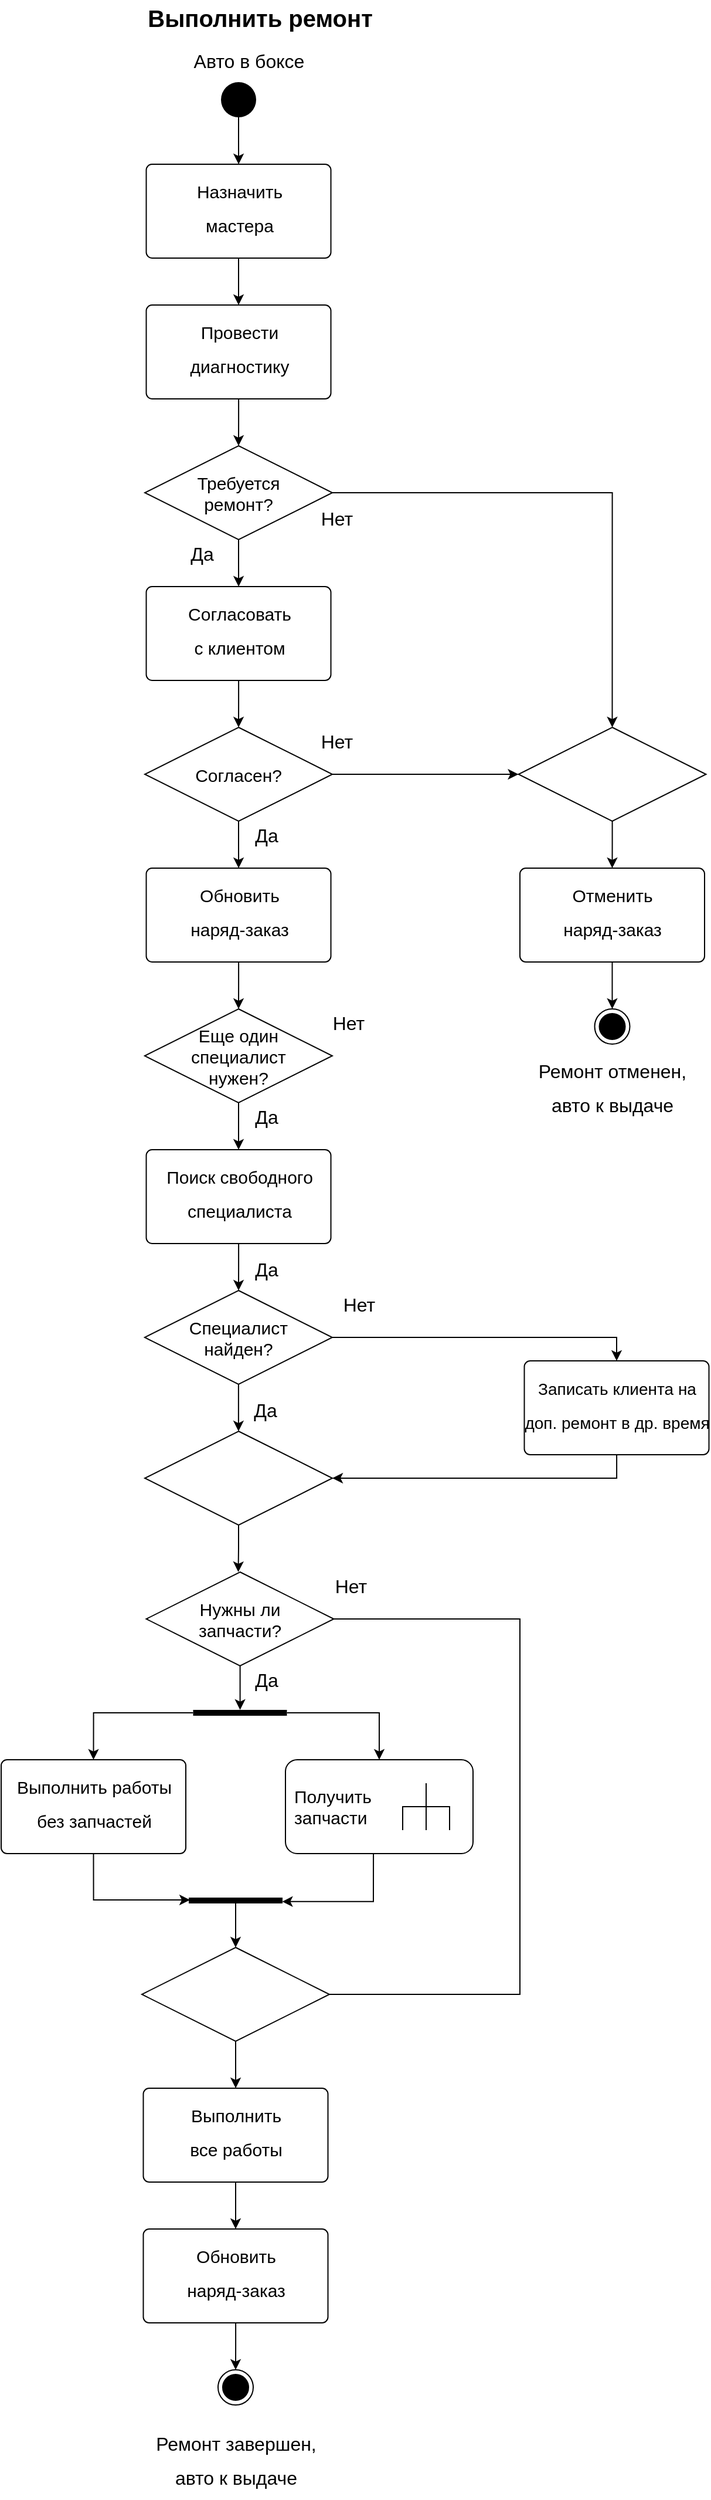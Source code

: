 <mxfile version="21.3.7" type="device" pages="2">
  <diagram id="c_90KzY8_qXQMTT_TNEH" name="Ремонт авто">
    <mxGraphModel dx="3545" dy="2050" grid="1" gridSize="10" guides="1" tooltips="1" connect="1" arrows="1" fold="1" page="1" pageScale="1" pageWidth="3300" pageHeight="4681" math="0" shadow="0">
      <root>
        <mxCell id="0" />
        <mxCell id="1" parent="0" />
        <mxCell id="Zo6Dcq2romvBIZxWJxx2-1" value="&lt;font style=&quot;font-size: 20px;&quot;&gt;Выполнить ремонт&lt;/font&gt;" style="text;html=1;strokeColor=none;fillColor=none;align=center;verticalAlign=middle;whiteSpace=wrap;rounded=0;fontSize=20;fontStyle=1" parent="1" vertex="1">
          <mxGeometry x="1021.26" y="300" width="280" height="30" as="geometry" />
        </mxCell>
        <mxCell id="Zo6Dcq2romvBIZxWJxx2-6" style="edgeStyle=orthogonalEdgeStyle;rounded=0;orthogonalLoop=1;jettySize=auto;html=1;fontSize=24;" parent="1" source="Zo6Dcq2romvBIZxWJxx2-2" target="Zo6Dcq2romvBIZxWJxx2-5" edge="1">
          <mxGeometry relative="1" as="geometry" />
        </mxCell>
        <mxCell id="Zo6Dcq2romvBIZxWJxx2-2" value="" style="ellipse;fillColor=#000000;strokeColor=none;fontSize=25;" parent="1" vertex="1">
          <mxGeometry x="1127.51" y="370" width="30" height="30" as="geometry" />
        </mxCell>
        <mxCell id="Zo6Dcq2romvBIZxWJxx2-4" value="&lt;font style=&quot;font-size: 16px;&quot;&gt;Авто в боксе&lt;/font&gt;" style="text;html=1;align=center;verticalAlign=middle;resizable=0;points=[];autosize=1;strokeColor=none;fillColor=none;fontSize=24;" parent="1" vertex="1">
          <mxGeometry x="1091.26" y="330" width="120" height="40" as="geometry" />
        </mxCell>
        <mxCell id="usaS5-itCKInv1tCcaQY-3" value="" style="edgeStyle=orthogonalEdgeStyle;rounded=0;orthogonalLoop=1;jettySize=auto;html=1;" edge="1" parent="1" source="Zo6Dcq2romvBIZxWJxx2-5" target="usaS5-itCKInv1tCcaQY-1">
          <mxGeometry relative="1" as="geometry" />
        </mxCell>
        <mxCell id="Zo6Dcq2romvBIZxWJxx2-5" value="&lt;font style=&quot;font-size: 15px&quot;&gt;Назначить &lt;br&gt;мастера&lt;/font&gt;" style="html=1;align=center;verticalAlign=top;rounded=1;absoluteArcSize=1;arcSize=10;dashed=0;fontSize=24;" parent="1" vertex="1">
          <mxGeometry x="1063.76" y="440" width="157.5" height="80" as="geometry" />
        </mxCell>
        <mxCell id="usaS5-itCKInv1tCcaQY-7" value="" style="edgeStyle=orthogonalEdgeStyle;rounded=0;orthogonalLoop=1;jettySize=auto;html=1;" edge="1" parent="1" source="Zo6Dcq2romvBIZxWJxx2-9" target="usaS5-itCKInv1tCcaQY-4">
          <mxGeometry relative="1" as="geometry" />
        </mxCell>
        <mxCell id="usaS5-itCKInv1tCcaQY-62" style="edgeStyle=orthogonalEdgeStyle;rounded=0;orthogonalLoop=1;jettySize=auto;html=1;entryX=0.5;entryY=0;entryDx=0;entryDy=0;" edge="1" parent="1" source="Zo6Dcq2romvBIZxWJxx2-9" target="usaS5-itCKInv1tCcaQY-57">
          <mxGeometry relative="1" as="geometry" />
        </mxCell>
        <mxCell id="Zo6Dcq2romvBIZxWJxx2-9" value="Требуется &#xa;ремонт?" style="rhombus;fontSize=15;" parent="1" vertex="1">
          <mxGeometry x="1062.51" y="680" width="160" height="80" as="geometry" />
        </mxCell>
        <mxCell id="Zo6Dcq2romvBIZxWJxx2-40" style="edgeStyle=orthogonalEdgeStyle;rounded=0;orthogonalLoop=1;jettySize=auto;html=1;entryX=0;entryY=0.5;entryDx=0;entryDy=0;fontSize=15;" parent="1" target="Zo6Dcq2romvBIZxWJxx2-37" edge="1">
          <mxGeometry relative="1" as="geometry">
            <Array as="points">
              <mxPoint x="460" y="1530" />
              <mxPoint x="460" y="1760" />
            </Array>
            <mxPoint x="555" y="1530" as="sourcePoint" />
          </mxGeometry>
        </mxCell>
        <mxCell id="usaS5-itCKInv1tCcaQY-6" value="" style="edgeStyle=orthogonalEdgeStyle;rounded=0;orthogonalLoop=1;jettySize=auto;html=1;" edge="1" parent="1" source="usaS5-itCKInv1tCcaQY-1" target="Zo6Dcq2romvBIZxWJxx2-9">
          <mxGeometry relative="1" as="geometry" />
        </mxCell>
        <mxCell id="usaS5-itCKInv1tCcaQY-1" value="&lt;span style=&quot;font-size: 15px;&quot;&gt;Провести &lt;br&gt;диагностику&lt;/span&gt;" style="html=1;align=center;verticalAlign=top;rounded=1;absoluteArcSize=1;arcSize=10;dashed=0;fontSize=24;" vertex="1" parent="1">
          <mxGeometry x="1063.76" y="560" width="157.5" height="80" as="geometry" />
        </mxCell>
        <mxCell id="usaS5-itCKInv1tCcaQY-9" value="" style="edgeStyle=orthogonalEdgeStyle;rounded=0;orthogonalLoop=1;jettySize=auto;html=1;" edge="1" parent="1" source="usaS5-itCKInv1tCcaQY-4" target="usaS5-itCKInv1tCcaQY-8">
          <mxGeometry relative="1" as="geometry" />
        </mxCell>
        <mxCell id="usaS5-itCKInv1tCcaQY-4" value="&lt;span style=&quot;font-size: 15px;&quot;&gt;Согласовать &lt;br&gt;с клиентом&lt;/span&gt;" style="html=1;align=center;verticalAlign=top;rounded=1;absoluteArcSize=1;arcSize=10;dashed=0;fontSize=24;" vertex="1" parent="1">
          <mxGeometry x="1063.76" y="800" width="157.5" height="80" as="geometry" />
        </mxCell>
        <mxCell id="usaS5-itCKInv1tCcaQY-15" value="" style="edgeStyle=orthogonalEdgeStyle;rounded=0;orthogonalLoop=1;jettySize=auto;html=1;" edge="1" parent="1" source="usaS5-itCKInv1tCcaQY-8" target="usaS5-itCKInv1tCcaQY-10">
          <mxGeometry relative="1" as="geometry" />
        </mxCell>
        <mxCell id="usaS5-itCKInv1tCcaQY-60" style="edgeStyle=orthogonalEdgeStyle;rounded=0;orthogonalLoop=1;jettySize=auto;html=1;entryX=0;entryY=0.5;entryDx=0;entryDy=0;" edge="1" parent="1" source="usaS5-itCKInv1tCcaQY-8" target="usaS5-itCKInv1tCcaQY-57">
          <mxGeometry relative="1" as="geometry" />
        </mxCell>
        <mxCell id="usaS5-itCKInv1tCcaQY-8" value="Согласен?" style="rhombus;fontSize=15;" vertex="1" parent="1">
          <mxGeometry x="1062.51" y="920" width="160" height="80" as="geometry" />
        </mxCell>
        <mxCell id="usaS5-itCKInv1tCcaQY-65" value="" style="edgeStyle=orthogonalEdgeStyle;rounded=0;orthogonalLoop=1;jettySize=auto;html=1;" edge="1" parent="1" source="usaS5-itCKInv1tCcaQY-10" target="usaS5-itCKInv1tCcaQY-64">
          <mxGeometry relative="1" as="geometry" />
        </mxCell>
        <mxCell id="usaS5-itCKInv1tCcaQY-10" value="&lt;span style=&quot;font-size: 15px;&quot;&gt;Обновить &lt;br&gt;наряд-заказ&lt;/span&gt;" style="html=1;align=center;verticalAlign=top;rounded=1;absoluteArcSize=1;arcSize=10;dashed=0;fontSize=24;" vertex="1" parent="1">
          <mxGeometry x="1063.76" y="1040" width="157.5" height="80" as="geometry" />
        </mxCell>
        <mxCell id="usaS5-itCKInv1tCcaQY-11" value="От" style="ellipse;html=1;shape=endState;fillColor=#000000;strokeColor=#000000;fontSize=15;" vertex="1" parent="1">
          <mxGeometry x="1446.26" y="1160" width="30" height="30" as="geometry" />
        </mxCell>
        <mxCell id="usaS5-itCKInv1tCcaQY-20" value="" style="edgeStyle=orthogonalEdgeStyle;rounded=0;orthogonalLoop=1;jettySize=auto;html=1;" edge="1" parent="1" source="usaS5-itCKInv1tCcaQY-17" target="usaS5-itCKInv1tCcaQY-19">
          <mxGeometry relative="1" as="geometry" />
        </mxCell>
        <mxCell id="usaS5-itCKInv1tCcaQY-49" style="edgeStyle=orthogonalEdgeStyle;rounded=0;orthogonalLoop=1;jettySize=auto;html=1;entryX=0;entryY=0.5;entryDx=0;entryDy=0;" edge="1" parent="1" source="usaS5-itCKInv1tCcaQY-17" target="usaS5-itCKInv1tCcaQY-47">
          <mxGeometry relative="1" as="geometry">
            <Array as="points">
              <mxPoint x="1382.5" y="1680" />
              <mxPoint x="1382.5" y="2000" />
            </Array>
          </mxGeometry>
        </mxCell>
        <mxCell id="usaS5-itCKInv1tCcaQY-17" value="Нужны ли &#xa;запчасти?" style="rhombus;fontSize=15;" vertex="1" parent="1">
          <mxGeometry x="1063.75" y="1640" width="160" height="80" as="geometry" />
        </mxCell>
        <mxCell id="usaS5-itCKInv1tCcaQY-24" style="edgeStyle=orthogonalEdgeStyle;rounded=0;orthogonalLoop=1;jettySize=auto;html=1;entryX=0.5;entryY=0;entryDx=0;entryDy=0;" edge="1" parent="1" source="usaS5-itCKInv1tCcaQY-19" target="usaS5-itCKInv1tCcaQY-21">
          <mxGeometry relative="1" as="geometry" />
        </mxCell>
        <mxCell id="usaS5-itCKInv1tCcaQY-28" style="edgeStyle=orthogonalEdgeStyle;rounded=0;orthogonalLoop=1;jettySize=auto;html=1;" edge="1" parent="1" source="usaS5-itCKInv1tCcaQY-19">
          <mxGeometry relative="1" as="geometry">
            <mxPoint x="1262.5" y="1800" as="targetPoint" />
            <Array as="points">
              <mxPoint x="1262.5" y="1760" />
            </Array>
          </mxGeometry>
        </mxCell>
        <mxCell id="usaS5-itCKInv1tCcaQY-19" value="" style="html=1;points=[];perimeter=orthogonalPerimeter;fillColor=#000000;strokeColor=none;fontSize=15;rotation=90;" vertex="1" parent="1">
          <mxGeometry x="1141.25" y="1720" width="5" height="80" as="geometry" />
        </mxCell>
        <mxCell id="usaS5-itCKInv1tCcaQY-30" style="edgeStyle=orthogonalEdgeStyle;rounded=0;orthogonalLoop=1;jettySize=auto;html=1;entryX=0.403;entryY=0.987;entryDx=0;entryDy=0;entryPerimeter=0;exitX=0.5;exitY=1;exitDx=0;exitDy=0;" edge="1" parent="1" source="usaS5-itCKInv1tCcaQY-21" target="usaS5-itCKInv1tCcaQY-29">
          <mxGeometry relative="1" as="geometry">
            <Array as="points">
              <mxPoint x="1018.56" y="1920" />
            </Array>
          </mxGeometry>
        </mxCell>
        <mxCell id="usaS5-itCKInv1tCcaQY-21" value="&lt;span style=&quot;font-size: 15px;&quot;&gt;Выполнить работы &lt;br&gt;без запчастей&lt;/span&gt;" style="html=1;align=center;verticalAlign=top;rounded=1;absoluteArcSize=1;arcSize=10;dashed=0;fontSize=24;" vertex="1" parent="1">
          <mxGeometry x="940.0" y="1800" width="157.5" height="80" as="geometry" />
        </mxCell>
        <mxCell id="usaS5-itCKInv1tCcaQY-31" style="edgeStyle=orthogonalEdgeStyle;rounded=0;orthogonalLoop=1;jettySize=auto;html=1;entryX=0.679;entryY=0.004;entryDx=0;entryDy=0;entryPerimeter=0;exitX=0.469;exitY=1.003;exitDx=0;exitDy=0;exitPerimeter=0;" edge="1" parent="1" target="usaS5-itCKInv1tCcaQY-29">
          <mxGeometry relative="1" as="geometry">
            <mxPoint x="1257.54" y="1880.24" as="sourcePoint" />
            <Array as="points">
              <mxPoint x="1257.5" y="1921" />
            </Array>
          </mxGeometry>
        </mxCell>
        <mxCell id="usaS5-itCKInv1tCcaQY-23" value="Получить &lt;br&gt;запчасти" style="shape=mxgraph.uml25.behaviorAction;html=1;rounded=1;absoluteArcSize=1;arcSize=10;align=left;spacingLeft=5;fontSize=15;" vertex="1" parent="1">
          <mxGeometry x="1182.5" y="1800" width="160" height="80" as="geometry" />
        </mxCell>
        <mxCell id="usaS5-itCKInv1tCcaQY-48" value="" style="edgeStyle=orthogonalEdgeStyle;rounded=0;orthogonalLoop=1;jettySize=auto;html=1;" edge="1" parent="1" source="usaS5-itCKInv1tCcaQY-29" target="usaS5-itCKInv1tCcaQY-47">
          <mxGeometry relative="1" as="geometry" />
        </mxCell>
        <mxCell id="usaS5-itCKInv1tCcaQY-29" value="" style="html=1;points=[];perimeter=orthogonalPerimeter;fillColor=#000000;strokeColor=none;fontSize=15;rotation=90;" vertex="1" parent="1">
          <mxGeometry x="1137.5" y="1880" width="5" height="80" as="geometry" />
        </mxCell>
        <mxCell id="usaS5-itCKInv1tCcaQY-35" value="" style="edgeStyle=orthogonalEdgeStyle;rounded=0;orthogonalLoop=1;jettySize=auto;html=1;" edge="1" parent="1" source="usaS5-itCKInv1tCcaQY-32" target="usaS5-itCKInv1tCcaQY-34">
          <mxGeometry relative="1" as="geometry" />
        </mxCell>
        <mxCell id="usaS5-itCKInv1tCcaQY-32" value="&lt;span style=&quot;font-size: 15px;&quot;&gt;Выполнить &lt;br&gt;все работы&lt;/span&gt;" style="html=1;align=center;verticalAlign=top;rounded=1;absoluteArcSize=1;arcSize=10;dashed=0;fontSize=24;" vertex="1" parent="1">
          <mxGeometry x="1061.25" y="2080" width="157.5" height="80" as="geometry" />
        </mxCell>
        <mxCell id="usaS5-itCKInv1tCcaQY-59" style="edgeStyle=orthogonalEdgeStyle;rounded=0;orthogonalLoop=1;jettySize=auto;html=1;entryX=0.5;entryY=0;entryDx=0;entryDy=0;" edge="1" parent="1" source="usaS5-itCKInv1tCcaQY-34" target="usaS5-itCKInv1tCcaQY-36">
          <mxGeometry relative="1" as="geometry" />
        </mxCell>
        <mxCell id="usaS5-itCKInv1tCcaQY-34" value="&lt;span style=&quot;font-size: 15px;&quot;&gt;Обновить &lt;br&gt;наряд-заказ&lt;/span&gt;" style="html=1;align=center;verticalAlign=top;rounded=1;absoluteArcSize=1;arcSize=10;dashed=0;fontSize=24;" vertex="1" parent="1">
          <mxGeometry x="1061.25" y="2200" width="157.5" height="80" as="geometry" />
        </mxCell>
        <mxCell id="usaS5-itCKInv1tCcaQY-36" value="" style="ellipse;html=1;shape=endState;fillColor=#000000;strokeColor=#000000;fontSize=15;" vertex="1" parent="1">
          <mxGeometry x="1125" y="2320" width="30" height="30" as="geometry" />
        </mxCell>
        <mxCell id="usaS5-itCKInv1tCcaQY-40" value="" style="edgeStyle=orthogonalEdgeStyle;rounded=0;orthogonalLoop=1;jettySize=auto;html=1;" edge="1" parent="1" source="usaS5-itCKInv1tCcaQY-38" target="usaS5-itCKInv1tCcaQY-11">
          <mxGeometry relative="1" as="geometry" />
        </mxCell>
        <mxCell id="usaS5-itCKInv1tCcaQY-38" value="&lt;span style=&quot;font-size: 15px;&quot;&gt;Отменить &lt;br&gt;наряд-заказ&lt;/span&gt;" style="html=1;align=center;verticalAlign=top;rounded=1;absoluteArcSize=1;arcSize=10;dashed=0;fontSize=24;" vertex="1" parent="1">
          <mxGeometry x="1382.51" y="1040" width="157.5" height="80" as="geometry" />
        </mxCell>
        <mxCell id="usaS5-itCKInv1tCcaQY-41" value="&lt;font style=&quot;font-size: 16px;&quot;&gt;Ремонт отменен, &lt;br&gt;авто к выдаче&lt;/font&gt;" style="text;html=1;align=center;verticalAlign=middle;resizable=0;points=[];autosize=1;strokeColor=none;fillColor=none;fontSize=24;" vertex="1" parent="1">
          <mxGeometry x="1386.26" y="1190" width="150" height="70" as="geometry" />
        </mxCell>
        <mxCell id="usaS5-itCKInv1tCcaQY-42" value="&lt;font style=&quot;font-size: 16px;&quot;&gt;Ремонт завершен, &lt;br&gt;авто к выдаче&lt;/font&gt;" style="text;html=1;align=center;verticalAlign=middle;resizable=0;points=[];autosize=1;strokeColor=none;fillColor=none;fontSize=24;" vertex="1" parent="1">
          <mxGeometry x="1060" y="2360" width="160" height="70" as="geometry" />
        </mxCell>
        <mxCell id="usaS5-itCKInv1tCcaQY-43" value="&lt;font style=&quot;font-size: 16px;&quot;&gt;Да&lt;/font&gt;" style="text;html=1;align=center;verticalAlign=middle;resizable=0;points=[];autosize=1;strokeColor=none;fillColor=none;fontSize=24;" vertex="1" parent="1">
          <mxGeometry x="1091.26" y="750" width="40" height="40" as="geometry" />
        </mxCell>
        <mxCell id="usaS5-itCKInv1tCcaQY-45" value="&lt;font style=&quot;font-size: 16px;&quot;&gt;Да&lt;/font&gt;" style="text;html=1;align=center;verticalAlign=middle;resizable=0;points=[];autosize=1;strokeColor=none;fillColor=none;fontSize=24;" vertex="1" parent="1">
          <mxGeometry x="1146.26" y="990" width="40" height="40" as="geometry" />
        </mxCell>
        <mxCell id="usaS5-itCKInv1tCcaQY-46" value="&lt;font style=&quot;font-size: 16px;&quot;&gt;Да&lt;/font&gt;" style="text;html=1;align=center;verticalAlign=middle;resizable=0;points=[];autosize=1;strokeColor=none;fillColor=none;fontSize=24;" vertex="1" parent="1">
          <mxGeometry x="1146.25" y="1710" width="40" height="40" as="geometry" />
        </mxCell>
        <mxCell id="usaS5-itCKInv1tCcaQY-53" value="" style="edgeStyle=orthogonalEdgeStyle;rounded=0;orthogonalLoop=1;jettySize=auto;html=1;" edge="1" parent="1" source="usaS5-itCKInv1tCcaQY-47" target="usaS5-itCKInv1tCcaQY-32">
          <mxGeometry relative="1" as="geometry" />
        </mxCell>
        <mxCell id="usaS5-itCKInv1tCcaQY-47" value="" style="rhombus;fontSize=15;" vertex="1" parent="1">
          <mxGeometry x="1060" y="1960" width="160" height="80" as="geometry" />
        </mxCell>
        <mxCell id="usaS5-itCKInv1tCcaQY-50" value="&lt;font style=&quot;font-size: 16px;&quot;&gt;Нет&lt;/font&gt;" style="text;html=1;align=center;verticalAlign=middle;resizable=0;points=[];autosize=1;strokeColor=none;fillColor=none;fontSize=24;" vertex="1" parent="1">
          <mxGeometry x="1201.26" y="720" width="50" height="40" as="geometry" />
        </mxCell>
        <mxCell id="usaS5-itCKInv1tCcaQY-51" value="&lt;font style=&quot;font-size: 16px;&quot;&gt;Нет&lt;/font&gt;" style="text;html=1;align=center;verticalAlign=middle;resizable=0;points=[];autosize=1;strokeColor=none;fillColor=none;fontSize=24;" vertex="1" parent="1">
          <mxGeometry x="1201.26" y="910" width="50" height="40" as="geometry" />
        </mxCell>
        <mxCell id="usaS5-itCKInv1tCcaQY-52" value="&lt;font style=&quot;font-size: 16px;&quot;&gt;Нет&lt;/font&gt;" style="text;html=1;align=center;verticalAlign=middle;resizable=0;points=[];autosize=1;strokeColor=none;fillColor=none;fontSize=24;" vertex="1" parent="1">
          <mxGeometry x="1212.5" y="1630" width="50" height="40" as="geometry" />
        </mxCell>
        <mxCell id="usaS5-itCKInv1tCcaQY-63" value="" style="edgeStyle=orthogonalEdgeStyle;rounded=0;orthogonalLoop=1;jettySize=auto;html=1;" edge="1" parent="1" source="usaS5-itCKInv1tCcaQY-57" target="usaS5-itCKInv1tCcaQY-38">
          <mxGeometry relative="1" as="geometry" />
        </mxCell>
        <mxCell id="usaS5-itCKInv1tCcaQY-57" value="" style="rhombus;fontSize=15;" vertex="1" parent="1">
          <mxGeometry x="1381.26" y="920" width="160" height="80" as="geometry" />
        </mxCell>
        <mxCell id="usaS5-itCKInv1tCcaQY-67" value="" style="edgeStyle=orthogonalEdgeStyle;rounded=0;orthogonalLoop=1;jettySize=auto;html=1;entryX=0.5;entryY=0;entryDx=0;entryDy=0;" edge="1" parent="1" source="usaS5-itCKInv1tCcaQY-64" target="usaS5-itCKInv1tCcaQY-70">
          <mxGeometry relative="1" as="geometry">
            <mxPoint x="1142.45" y="1280" as="targetPoint" />
          </mxGeometry>
        </mxCell>
        <mxCell id="usaS5-itCKInv1tCcaQY-64" value="Еще один &#xa;специалист &#xa;нужен?" style="rhombus;fontSize=15;" vertex="1" parent="1">
          <mxGeometry x="1062.45" y="1160" width="160" height="80" as="geometry" />
        </mxCell>
        <mxCell id="usaS5-itCKInv1tCcaQY-68" value="&lt;font style=&quot;font-size: 16px;&quot;&gt;Да&lt;/font&gt;" style="text;html=1;align=center;verticalAlign=middle;resizable=0;points=[];autosize=1;strokeColor=none;fillColor=none;fontSize=24;" vertex="1" parent="1">
          <mxGeometry x="1146.26" y="1230" width="40" height="40" as="geometry" />
        </mxCell>
        <mxCell id="usaS5-itCKInv1tCcaQY-69" value="&lt;font style=&quot;font-size: 16px;&quot;&gt;Нет&lt;/font&gt;" style="text;html=1;align=center;verticalAlign=middle;resizable=0;points=[];autosize=1;strokeColor=none;fillColor=none;fontSize=24;" vertex="1" parent="1">
          <mxGeometry x="1211.26" y="1150" width="50" height="40" as="geometry" />
        </mxCell>
        <mxCell id="usaS5-itCKInv1tCcaQY-73" value="" style="edgeStyle=orthogonalEdgeStyle;rounded=0;orthogonalLoop=1;jettySize=auto;html=1;" edge="1" parent="1" source="usaS5-itCKInv1tCcaQY-70" target="usaS5-itCKInv1tCcaQY-71">
          <mxGeometry relative="1" as="geometry" />
        </mxCell>
        <mxCell id="usaS5-itCKInv1tCcaQY-70" value="&lt;span style=&quot;font-size: 15px;&quot;&gt;Поиск свободного &lt;br&gt;специалиста&lt;/span&gt;" style="html=1;align=center;verticalAlign=top;rounded=1;absoluteArcSize=1;arcSize=10;dashed=0;fontSize=24;" vertex="1" parent="1">
          <mxGeometry x="1063.76" y="1280" width="157.5" height="80" as="geometry" />
        </mxCell>
        <mxCell id="usaS5-itCKInv1tCcaQY-82" value="" style="edgeStyle=orthogonalEdgeStyle;rounded=0;orthogonalLoop=1;jettySize=auto;html=1;" edge="1" parent="1" source="usaS5-itCKInv1tCcaQY-71" target="usaS5-itCKInv1tCcaQY-80">
          <mxGeometry relative="1" as="geometry" />
        </mxCell>
        <mxCell id="usaS5-itCKInv1tCcaQY-84" style="edgeStyle=orthogonalEdgeStyle;rounded=0;orthogonalLoop=1;jettySize=auto;html=1;entryX=0.5;entryY=0;entryDx=0;entryDy=0;" edge="1" parent="1" source="usaS5-itCKInv1tCcaQY-71" target="usaS5-itCKInv1tCcaQY-77">
          <mxGeometry relative="1" as="geometry" />
        </mxCell>
        <mxCell id="usaS5-itCKInv1tCcaQY-71" value="Специалист &#xa;найден?" style="rhombus;fontSize=15;" vertex="1" parent="1">
          <mxGeometry x="1062.45" y="1400" width="160" height="80" as="geometry" />
        </mxCell>
        <mxCell id="usaS5-itCKInv1tCcaQY-75" value="&lt;font style=&quot;font-size: 16px;&quot;&gt;Да&lt;/font&gt;" style="text;html=1;align=center;verticalAlign=middle;resizable=0;points=[];autosize=1;strokeColor=none;fillColor=none;fontSize=24;" vertex="1" parent="1">
          <mxGeometry x="1144.98" y="1480" width="40" height="40" as="geometry" />
        </mxCell>
        <mxCell id="usaS5-itCKInv1tCcaQY-76" value="&lt;font style=&quot;font-size: 16px;&quot;&gt;Да&lt;/font&gt;" style="text;html=1;align=center;verticalAlign=middle;resizable=0;points=[];autosize=1;strokeColor=none;fillColor=none;fontSize=24;" vertex="1" parent="1">
          <mxGeometry x="1146.26" y="1360" width="40" height="40" as="geometry" />
        </mxCell>
        <mxCell id="usaS5-itCKInv1tCcaQY-85" style="edgeStyle=orthogonalEdgeStyle;rounded=0;orthogonalLoop=1;jettySize=auto;html=1;entryX=1;entryY=0.5;entryDx=0;entryDy=0;" edge="1" parent="1" source="usaS5-itCKInv1tCcaQY-77" target="usaS5-itCKInv1tCcaQY-80">
          <mxGeometry relative="1" as="geometry">
            <Array as="points">
              <mxPoint x="1465.26" y="1560" />
            </Array>
          </mxGeometry>
        </mxCell>
        <mxCell id="usaS5-itCKInv1tCcaQY-77" value="&lt;span style=&quot;font-size: 14px;&quot;&gt;Записать клиента на &lt;br&gt;доп. ремонт в др. время&lt;/span&gt;" style="html=1;align=center;verticalAlign=top;rounded=1;absoluteArcSize=1;arcSize=10;dashed=0;fontSize=24;" vertex="1" parent="1">
          <mxGeometry x="1386.26" y="1460" width="157.5" height="80" as="geometry" />
        </mxCell>
        <mxCell id="usaS5-itCKInv1tCcaQY-79" value="&lt;font style=&quot;font-size: 16px;&quot;&gt;Нет&lt;/font&gt;" style="text;html=1;align=center;verticalAlign=middle;resizable=0;points=[];autosize=1;strokeColor=none;fillColor=none;fontSize=24;" vertex="1" parent="1">
          <mxGeometry x="1220" y="1390" width="50" height="40" as="geometry" />
        </mxCell>
        <mxCell id="usaS5-itCKInv1tCcaQY-83" value="" style="edgeStyle=orthogonalEdgeStyle;rounded=0;orthogonalLoop=1;jettySize=auto;html=1;" edge="1" parent="1" source="usaS5-itCKInv1tCcaQY-80">
          <mxGeometry relative="1" as="geometry">
            <mxPoint x="1142.26" y="1640" as="targetPoint" />
          </mxGeometry>
        </mxCell>
        <mxCell id="usaS5-itCKInv1tCcaQY-80" value="" style="rhombus;fontSize=15;" vertex="1" parent="1">
          <mxGeometry x="1062.51" y="1520" width="160" height="80" as="geometry" />
        </mxCell>
      </root>
    </mxGraphModel>
  </diagram>
  <diagram name="Запись на ремонт юрлицо" id="HEld1f4lCF_xm-M_g0at">
    <mxGraphModel dx="1418" dy="820" grid="1" gridSize="10" guides="1" tooltips="1" connect="1" arrows="1" fold="1" page="1" pageScale="1" pageWidth="1169" pageHeight="827" math="0" shadow="0">
      <root>
        <mxCell id="JTb-wJ9HhPAPPwvDHp3Z-0" />
        <mxCell id="JTb-wJ9HhPAPPwvDHp3Z-1" parent="JTb-wJ9HhPAPPwvDHp3Z-0" />
        <mxCell id="JTb-wJ9HhPAPPwvDHp3Z-2" value="Запись на ремонт (юрлицо)" style="text;html=1;strokeColor=none;fillColor=none;align=center;verticalAlign=middle;whiteSpace=wrap;rounded=0;fontSize=20;fontStyle=1" vertex="1" parent="JTb-wJ9HhPAPPwvDHp3Z-1">
          <mxGeometry x="80" y="50" width="280" height="30" as="geometry" />
        </mxCell>
        <mxCell id="W7WapI7pmFrwmGc6ijr0-3" value="" style="edgeStyle=orthogonalEdgeStyle;rounded=0;orthogonalLoop=1;jettySize=auto;html=1;" edge="1" parent="JTb-wJ9HhPAPPwvDHp3Z-1" source="JTb-wJ9HhPAPPwvDHp3Z-4" target="JTb-wJ9HhPAPPwvDHp3Z-23">
          <mxGeometry relative="1" as="geometry" />
        </mxCell>
        <mxCell id="JTb-wJ9HhPAPPwvDHp3Z-4" value="" style="ellipse;fillColor=#000000;strokeColor=none;fontSize=25;" vertex="1" parent="JTb-wJ9HhPAPPwvDHp3Z-1">
          <mxGeometry x="200" y="130" width="30" height="30" as="geometry" />
        </mxCell>
        <mxCell id="JTb-wJ9HhPAPPwvDHp3Z-5" value="&lt;span style=&quot;font-size: 16px;&quot;&gt;Клиент обратился&lt;/span&gt;" style="text;html=1;align=center;verticalAlign=middle;resizable=0;points=[];autosize=1;strokeColor=none;fillColor=none;fontSize=24;" vertex="1" parent="JTb-wJ9HhPAPPwvDHp3Z-1">
          <mxGeometry x="140" y="90" width="160" height="40" as="geometry" />
        </mxCell>
        <mxCell id="JTb-wJ9HhPAPPwvDHp3Z-6" value="" style="edgeStyle=orthogonalEdgeStyle;rounded=0;orthogonalLoop=1;jettySize=auto;html=1;" edge="1" parent="JTb-wJ9HhPAPPwvDHp3Z-1" source="JTb-wJ9HhPAPPwvDHp3Z-7" target="JTb-wJ9HhPAPPwvDHp3Z-15">
          <mxGeometry relative="1" as="geometry" />
        </mxCell>
        <mxCell id="JTb-wJ9HhPAPPwvDHp3Z-7" value="&lt;span style=&quot;font-size: 15px;&quot;&gt;Запросить у &lt;br&gt;клиента &lt;br&gt;реквизиты&lt;br&gt;организации&lt;br&gt;&lt;/span&gt;" style="html=1;align=center;verticalAlign=top;rounded=1;absoluteArcSize=1;arcSize=10;dashed=0;fontSize=13;" vertex="1" parent="JTb-wJ9HhPAPPwvDHp3Z-1">
          <mxGeometry x="136.25" y="440" width="157.5" height="80" as="geometry" />
        </mxCell>
        <mxCell id="JTb-wJ9HhPAPPwvDHp3Z-11" value="&lt;font style=&quot;font-size: 16px;&quot;&gt;Да&lt;/font&gt;" style="text;html=1;align=center;verticalAlign=middle;resizable=0;points=[];autosize=1;strokeColor=none;fillColor=none;fontSize=24;" vertex="1" parent="JTb-wJ9HhPAPPwvDHp3Z-1">
          <mxGeometry x="220" y="650" width="40" height="40" as="geometry" />
        </mxCell>
        <mxCell id="JTb-wJ9HhPAPPwvDHp3Z-12" value="&lt;font style=&quot;font-size: 16px;&quot;&gt;Нет&lt;/font&gt;" style="text;html=1;align=center;verticalAlign=middle;resizable=0;points=[];autosize=1;strokeColor=none;fillColor=none;fontSize=24;" vertex="1" parent="JTb-wJ9HhPAPPwvDHp3Z-1">
          <mxGeometry x="295" y="310" width="50" height="40" as="geometry" />
        </mxCell>
        <mxCell id="JTb-wJ9HhPAPPwvDHp3Z-13" value="" style="edgeStyle=orthogonalEdgeStyle;rounded=0;orthogonalLoop=1;jettySize=auto;html=1;" edge="1" parent="JTb-wJ9HhPAPPwvDHp3Z-1" source="JTb-wJ9HhPAPPwvDHp3Z-15" target="JTb-wJ9HhPAPPwvDHp3Z-17">
          <mxGeometry relative="1" as="geometry" />
        </mxCell>
        <mxCell id="JTb-wJ9HhPAPPwvDHp3Z-14" value="" style="edgeStyle=orthogonalEdgeStyle;rounded=0;orthogonalLoop=1;jettySize=auto;html=1;entryX=0.5;entryY=0;entryDx=0;entryDy=0;" edge="1" parent="JTb-wJ9HhPAPPwvDHp3Z-1" source="JTb-wJ9HhPAPPwvDHp3Z-15" target="W7WapI7pmFrwmGc6ijr0-0">
          <mxGeometry relative="1" as="geometry">
            <mxPoint x="215" y="690" as="targetPoint" />
          </mxGeometry>
        </mxCell>
        <mxCell id="JTb-wJ9HhPAPPwvDHp3Z-15" value="Есть договор?" style="rhombus;fontSize=15;" vertex="1" parent="JTb-wJ9HhPAPPwvDHp3Z-1">
          <mxGeometry x="135" y="570" width="160" height="80" as="geometry" />
        </mxCell>
        <mxCell id="JTb-wJ9HhPAPPwvDHp3Z-16" value="" style="edgeStyle=orthogonalEdgeStyle;rounded=0;orthogonalLoop=1;jettySize=auto;html=1;entryX=1;entryY=0.5;entryDx=0;entryDy=0;" edge="1" parent="JTb-wJ9HhPAPPwvDHp3Z-1" source="JTb-wJ9HhPAPPwvDHp3Z-17" target="W7WapI7pmFrwmGc6ijr0-0">
          <mxGeometry relative="1" as="geometry">
            <mxPoint x="453.8" y="690.025" as="targetPoint" />
            <Array as="points">
              <mxPoint x="454" y="740" />
            </Array>
          </mxGeometry>
        </mxCell>
        <mxCell id="JTb-wJ9HhPAPPwvDHp3Z-17" value="&lt;span style=&quot;font-size: 15px;&quot;&gt;Заключить договор &lt;br&gt;на ремонт&lt;br&gt;&lt;/span&gt;" style="html=1;align=center;verticalAlign=top;rounded=1;absoluteArcSize=1;arcSize=10;dashed=0;fontSize=13;" vertex="1" parent="JTb-wJ9HhPAPPwvDHp3Z-1">
          <mxGeometry x="360" y="570" width="157.5" height="80" as="geometry" />
        </mxCell>
        <mxCell id="W7WapI7pmFrwmGc6ijr0-8" value="" style="edgeStyle=orthogonalEdgeStyle;rounded=0;orthogonalLoop=1;jettySize=auto;html=1;" edge="1" parent="JTb-wJ9HhPAPPwvDHp3Z-1" source="JTb-wJ9HhPAPPwvDHp3Z-21" target="W7WapI7pmFrwmGc6ijr0-7">
          <mxGeometry relative="1" as="geometry" />
        </mxCell>
        <mxCell id="JTb-wJ9HhPAPPwvDHp3Z-21" value="&lt;span style=&quot;font-size: 15px;&quot;&gt;Зарезервировать&lt;br&gt;&amp;nbsp;дату ремонта, &lt;br&gt;выписать счет&lt;/span&gt;" style="html=1;align=center;verticalAlign=top;rounded=1;absoluteArcSize=1;arcSize=10;dashed=0;fontSize=13;" vertex="1" parent="JTb-wJ9HhPAPPwvDHp3Z-1">
          <mxGeometry x="136.25" y="827" width="157.5" height="80" as="geometry" />
        </mxCell>
        <mxCell id="W7WapI7pmFrwmGc6ijr0-4" value="" style="edgeStyle=orthogonalEdgeStyle;rounded=0;orthogonalLoop=1;jettySize=auto;html=1;" edge="1" parent="JTb-wJ9HhPAPPwvDHp3Z-1" source="JTb-wJ9HhPAPPwvDHp3Z-23" target="W7WapI7pmFrwmGc6ijr0-2">
          <mxGeometry relative="1" as="geometry" />
        </mxCell>
        <mxCell id="JTb-wJ9HhPAPPwvDHp3Z-23" value="&lt;span style=&quot;font-size: 15px;&quot;&gt;Уточнить у клиента&lt;br&gt;&amp;nbsp;перечень работ&lt;/span&gt;" style="html=1;align=center;verticalAlign=top;rounded=1;absoluteArcSize=1;arcSize=10;dashed=0;fontSize=13;" vertex="1" parent="JTb-wJ9HhPAPPwvDHp3Z-1">
          <mxGeometry x="136.25" y="200" width="157.5" height="80" as="geometry" />
        </mxCell>
        <mxCell id="W7WapI7pmFrwmGc6ijr0-6" value="" style="edgeStyle=orthogonalEdgeStyle;rounded=0;orthogonalLoop=1;jettySize=auto;html=1;" edge="1" parent="JTb-wJ9HhPAPPwvDHp3Z-1" source="W7WapI7pmFrwmGc6ijr0-0" target="JTb-wJ9HhPAPPwvDHp3Z-21">
          <mxGeometry relative="1" as="geometry" />
        </mxCell>
        <mxCell id="W7WapI7pmFrwmGc6ijr0-0" value="" style="rhombus;fontSize=15;" vertex="1" parent="JTb-wJ9HhPAPPwvDHp3Z-1">
          <mxGeometry x="135" y="700" width="160" height="80" as="geometry" />
        </mxCell>
        <mxCell id="W7WapI7pmFrwmGc6ijr0-5" value="" style="edgeStyle=orthogonalEdgeStyle;rounded=0;orthogonalLoop=1;jettySize=auto;html=1;" edge="1" parent="JTb-wJ9HhPAPPwvDHp3Z-1" source="W7WapI7pmFrwmGc6ijr0-2" target="JTb-wJ9HhPAPPwvDHp3Z-7">
          <mxGeometry relative="1" as="geometry" />
        </mxCell>
        <mxCell id="W7WapI7pmFrwmGc6ijr0-34" value="" style="edgeStyle=orthogonalEdgeStyle;rounded=0;orthogonalLoop=1;jettySize=auto;html=1;" edge="1" parent="JTb-wJ9HhPAPPwvDHp3Z-1" source="W7WapI7pmFrwmGc6ijr0-2" target="W7WapI7pmFrwmGc6ijr0-33">
          <mxGeometry relative="1" as="geometry" />
        </mxCell>
        <mxCell id="W7WapI7pmFrwmGc6ijr0-2" value="Предварительная &#xa;договоренность" style="rhombus;fontSize=12;" vertex="1" parent="JTb-wJ9HhPAPPwvDHp3Z-1">
          <mxGeometry x="135" y="320" width="160" height="80" as="geometry" />
        </mxCell>
        <mxCell id="W7WapI7pmFrwmGc6ijr0-10" value="" style="edgeStyle=orthogonalEdgeStyle;rounded=0;orthogonalLoop=1;jettySize=auto;html=1;" edge="1" parent="JTb-wJ9HhPAPPwvDHp3Z-1" source="W7WapI7pmFrwmGc6ijr0-7" target="W7WapI7pmFrwmGc6ijr0-9">
          <mxGeometry relative="1" as="geometry" />
        </mxCell>
        <mxCell id="W7WapI7pmFrwmGc6ijr0-7" value="Счет отправлен" style="html=1;shape=mxgraph.infographic.ribbonSimple;notch1=0;notch2=20;align=center;verticalAlign=middle;fontSize=14;fontStyle=0;fillColor=#FFFFFF;whiteSpace=wrap;" vertex="1" parent="JTb-wJ9HhPAPPwvDHp3Z-1">
          <mxGeometry x="360" y="847" width="160" height="40" as="geometry" />
        </mxCell>
        <mxCell id="W7WapI7pmFrwmGc6ijr0-12" style="edgeStyle=orthogonalEdgeStyle;rounded=0;orthogonalLoop=1;jettySize=auto;html=1;entryX=0.088;entryY=0.575;entryDx=0;entryDy=0;entryPerimeter=0;" edge="1" parent="JTb-wJ9HhPAPPwvDHp3Z-1" source="W7WapI7pmFrwmGc6ijr0-9" target="W7WapI7pmFrwmGc6ijr0-11">
          <mxGeometry relative="1" as="geometry">
            <Array as="points">
              <mxPoint x="590" y="850" />
              <mxPoint x="590" y="850" />
            </Array>
          </mxGeometry>
        </mxCell>
        <mxCell id="W7WapI7pmFrwmGc6ijr0-14" style="edgeStyle=orthogonalEdgeStyle;rounded=0;orthogonalLoop=1;jettySize=auto;html=1;entryX=0.375;entryY=0.475;entryDx=0;entryDy=0;entryPerimeter=0;" edge="1" parent="JTb-wJ9HhPAPPwvDHp3Z-1" source="W7WapI7pmFrwmGc6ijr0-9" target="W7WapI7pmFrwmGc6ijr0-13">
          <mxGeometry relative="1" as="geometry">
            <Array as="points">
              <mxPoint x="640" y="890" />
              <mxPoint x="640" y="950" />
            </Array>
          </mxGeometry>
        </mxCell>
        <mxCell id="W7WapI7pmFrwmGc6ijr0-9" value="" style="html=1;points=[];perimeter=orthogonalPerimeter;fillColor=strokeColor;" vertex="1" parent="JTb-wJ9HhPAPPwvDHp3Z-1">
          <mxGeometry x="560" y="827" width="5" height="80" as="geometry" />
        </mxCell>
        <mxCell id="W7WapI7pmFrwmGc6ijr0-20" value="" style="edgeStyle=orthogonalEdgeStyle;rounded=0;orthogonalLoop=1;jettySize=auto;html=1;" edge="1" parent="JTb-wJ9HhPAPPwvDHp3Z-1" source="W7WapI7pmFrwmGc6ijr0-11" target="W7WapI7pmFrwmGc6ijr0-18">
          <mxGeometry relative="1" as="geometry" />
        </mxCell>
        <mxCell id="W7WapI7pmFrwmGc6ijr0-11" value="Счет оплачен" style="html=1;shape=mxgraph.infographic.ribbonSimple;notch1=20;notch2=20;align=center;verticalAlign=middle;fontSize=14;fontStyle=0;fillColor=#FFFFFF;whiteSpace=wrap;" vertex="1" parent="JTb-wJ9HhPAPPwvDHp3Z-1">
          <mxGeometry x="645" y="827" width="160" height="40" as="geometry" />
        </mxCell>
        <mxCell id="W7WapI7pmFrwmGc6ijr0-17" style="edgeStyle=orthogonalEdgeStyle;rounded=0;orthogonalLoop=1;jettySize=auto;html=1;entryX=0;entryY=0.5;entryDx=0;entryDy=0;exitX=0.6;exitY=0.5;exitDx=0;exitDy=0;exitPerimeter=0;" edge="1" parent="JTb-wJ9HhPAPPwvDHp3Z-1" source="W7WapI7pmFrwmGc6ijr0-13" target="W7WapI7pmFrwmGc6ijr0-16">
          <mxGeometry relative="1" as="geometry" />
        </mxCell>
        <mxCell id="W7WapI7pmFrwmGc6ijr0-13" value="" style="shape=collate;html=1;" vertex="1" parent="JTb-wJ9HhPAPPwvDHp3Z-1">
          <mxGeometry x="705" y="930" width="40" height="40" as="geometry" />
        </mxCell>
        <mxCell id="W7WapI7pmFrwmGc6ijr0-15" value="&lt;span style=&quot;font-size: 16px;&quot;&gt;Ожидать 5 рабочих дней&lt;/span&gt;" style="text;html=1;align=center;verticalAlign=middle;resizable=0;points=[];autosize=1;strokeColor=none;fillColor=none;fontSize=16;" vertex="1" parent="JTb-wJ9HhPAPPwvDHp3Z-1">
          <mxGeometry x="630" y="980" width="210" height="30" as="geometry" />
        </mxCell>
        <mxCell id="W7WapI7pmFrwmGc6ijr0-29" value="" style="edgeStyle=orthogonalEdgeStyle;rounded=0;orthogonalLoop=1;jettySize=auto;html=1;" edge="1" parent="JTb-wJ9HhPAPPwvDHp3Z-1" source="W7WapI7pmFrwmGc6ijr0-16" target="W7WapI7pmFrwmGc6ijr0-23">
          <mxGeometry relative="1" as="geometry" />
        </mxCell>
        <mxCell id="W7WapI7pmFrwmGc6ijr0-16" value="&lt;span style=&quot;font-size: 15px;&quot;&gt;Отмена записи&lt;/span&gt;" style="html=1;align=center;verticalAlign=top;rounded=1;absoluteArcSize=1;arcSize=10;dashed=0;fontSize=13;" vertex="1" parent="JTb-wJ9HhPAPPwvDHp3Z-1">
          <mxGeometry x="840" y="910" width="157.5" height="80" as="geometry" />
        </mxCell>
        <mxCell id="W7WapI7pmFrwmGc6ijr0-28" value="" style="edgeStyle=orthogonalEdgeStyle;rounded=0;orthogonalLoop=1;jettySize=auto;html=1;" edge="1" parent="JTb-wJ9HhPAPPwvDHp3Z-1" source="W7WapI7pmFrwmGc6ijr0-18" target="W7WapI7pmFrwmGc6ijr0-19">
          <mxGeometry relative="1" as="geometry" />
        </mxCell>
        <mxCell id="W7WapI7pmFrwmGc6ijr0-18" value="&lt;span style=&quot;font-size: 15px;&quot;&gt;Отправить клиенту &lt;br&gt;подтверждение &lt;br&gt;записи&lt;/span&gt;" style="html=1;align=center;verticalAlign=top;rounded=1;absoluteArcSize=1;arcSize=10;dashed=0;fontSize=13;" vertex="1" parent="JTb-wJ9HhPAPPwvDHp3Z-1">
          <mxGeometry x="840" y="807" width="157.5" height="80" as="geometry" />
        </mxCell>
        <mxCell id="W7WapI7pmFrwmGc6ijr0-19" value="" style="ellipse;html=1;shape=endState;fillColor=strokeColor;" vertex="1" parent="JTb-wJ9HhPAPPwvDHp3Z-1">
          <mxGeometry x="1040" y="832" width="30" height="30" as="geometry" />
        </mxCell>
        <mxCell id="W7WapI7pmFrwmGc6ijr0-21" value="&lt;span style=&quot;font-size: 16px;&quot;&gt;Клиент не записан&lt;/span&gt;" style="text;html=1;align=center;verticalAlign=middle;resizable=0;points=[];autosize=1;strokeColor=none;fillColor=none;fontSize=24;" vertex="1" parent="JTb-wJ9HhPAPPwvDHp3Z-1">
          <mxGeometry x="410" y="340" width="160" height="40" as="geometry" />
        </mxCell>
        <mxCell id="W7WapI7pmFrwmGc6ijr0-22" value="&lt;span style=&quot;font-size: 16px;&quot;&gt;Клиент записан&lt;/span&gt;" style="text;html=1;align=center;verticalAlign=middle;resizable=0;points=[];autosize=1;strokeColor=none;fillColor=none;fontSize=24;" vertex="1" parent="JTb-wJ9HhPAPPwvDHp3Z-1">
          <mxGeometry x="1080" y="822" width="140" height="40" as="geometry" />
        </mxCell>
        <mxCell id="W7WapI7pmFrwmGc6ijr0-23" value="" style="ellipse;html=1;shape=endState;fillColor=strokeColor;" vertex="1" parent="JTb-wJ9HhPAPPwvDHp3Z-1">
          <mxGeometry x="1040" y="935" width="30" height="30" as="geometry" />
        </mxCell>
        <mxCell id="W7WapI7pmFrwmGc6ijr0-31" value="&lt;span style=&quot;font-size: 16px;&quot;&gt;Запись отменена&lt;/span&gt;" style="text;html=1;align=center;verticalAlign=middle;resizable=0;points=[];autosize=1;strokeColor=none;fillColor=none;fontSize=24;" vertex="1" parent="JTb-wJ9HhPAPPwvDHp3Z-1">
          <mxGeometry x="1075" y="930" width="150" height="40" as="geometry" />
        </mxCell>
        <mxCell id="W7WapI7pmFrwmGc6ijr0-32" value="&lt;font style=&quot;font-size: 16px;&quot;&gt;Да&lt;/font&gt;" style="text;html=1;align=center;verticalAlign=middle;resizable=0;points=[];autosize=1;strokeColor=none;fillColor=none;fontSize=24;" vertex="1" parent="JTb-wJ9HhPAPPwvDHp3Z-1">
          <mxGeometry x="220" y="394" width="40" height="40" as="geometry" />
        </mxCell>
        <mxCell id="W7WapI7pmFrwmGc6ijr0-33" value="" style="ellipse;html=1;shape=endState;fillColor=strokeColor;" vertex="1" parent="JTb-wJ9HhPAPPwvDHp3Z-1">
          <mxGeometry x="360" y="345" width="30" height="30" as="geometry" />
        </mxCell>
      </root>
    </mxGraphModel>
  </diagram>
</mxfile>
